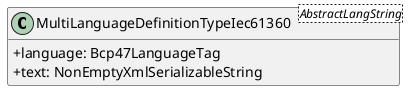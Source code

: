 @startuml
skinparam classAttributeIconSize 0
hide methods

class MultiLanguageDefinitionTypeIec61360<AbstractLangString> {
  +language: Bcp47LanguageTag
  +text: NonEmptyXmlSerializableString
}
@enduml